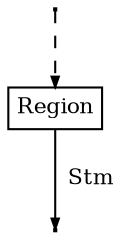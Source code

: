 digraph {
	ranksep=0.5
	nodesep=0.12
	node[fontsize=10.5,shape=box,height=0.02,width=0.02,margin="0.05,0.05"]
	edge[fontsize=10.5,arrowsize=0.5]

	start1 [label=""]
	3 [label="Region"]
	4 [label=""]

	start1->3[label="" style="dashed"]
	3->4 [label="  Stm"]
}